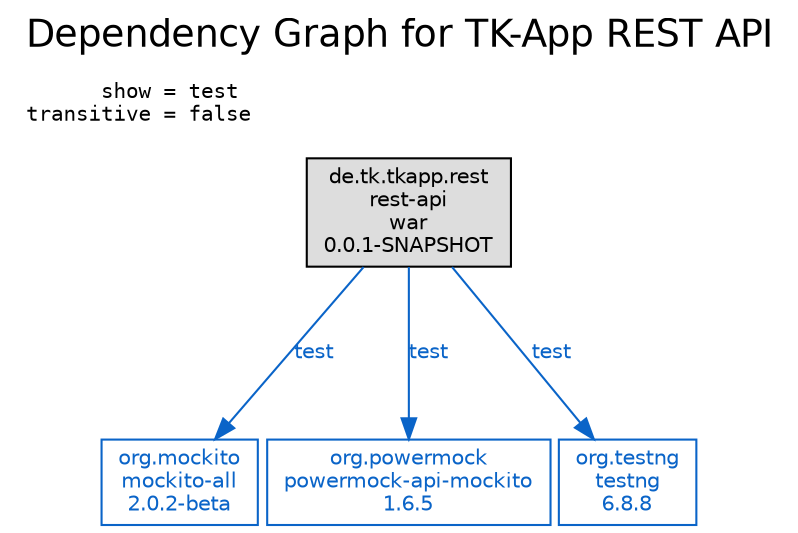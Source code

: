 digraph dependencies {

  graph [ label=<<table border="0" cellpadding="0" cellspacing="0"><tr><td>Dependency Graph for TK-App REST API</td></tr><tr><td><font color="black" face="Courier" point-size="10"> </font></td></tr><tr><td align="LEFT"><font color="black" face="Courier" point-size="10">      show = test</font></td></tr><tr><td align="LEFT"><font color="black" face="Courier" point-size="10">transitive = false</font></td></tr><tr><td><font color="black" face="Courier" point-size="10"> </font></td></tr></table>> labeljust="l" labelloc="t" fontsize="18" fontname="Helvetica" ranksep="1" rankdir="TB" nodesep=".05" ];
  node [ fontsize="10" fontname="Helvetica" shape="rectangle" ];
  edge [ fontsize="10" fontname="Helvetica" ];

  "0" [
    fontsize="10"
    label="de.tk.tkapp.rest\nrest-api\nwar\n0.0.1-SNAPSHOT"
    color="black"
    fontcolor="black"
    fillcolor="#dddddd"
    style="solid,filled"
  ];
  "103" [
    fontsize="10"
    label="org.mockito\nmockito-all\n2.0.2-beta"
    color="#0A64C8"
    fontcolor="#0A64C8"
    fillcolor="white"
    style="solid,filled"
  ];
  "104" [
    fontsize="10"
    label="org.powermock\npowermock-api-mockito\n1.6.5"
    color="#0A64C8"
    fontcolor="#0A64C8"
    fillcolor="white"
    style="solid,filled"
  ];
  "148" [
    fontsize="10"
    label="org.testng\ntestng\n6.8.8"
    color="#0A64C8"
    fontcolor="#0A64C8"
    fillcolor="white"
    style="solid,filled"
  ];

  "0" -> "103" [
    label="test"
    style="solid"
    color="#0A64C8"
    fontcolor="#0A64C8"
    weight="1.0"
  ];
  "0" -> "104" [
    label="test"
    style="solid"
    color="#0A64C8"
    fontcolor="#0A64C8"
    weight="1.0"
  ];
  "0" -> "148" [
    label="test"
    style="solid"
    color="#0A64C8"
    fontcolor="#0A64C8"
    weight="1.0"
  ];
}
